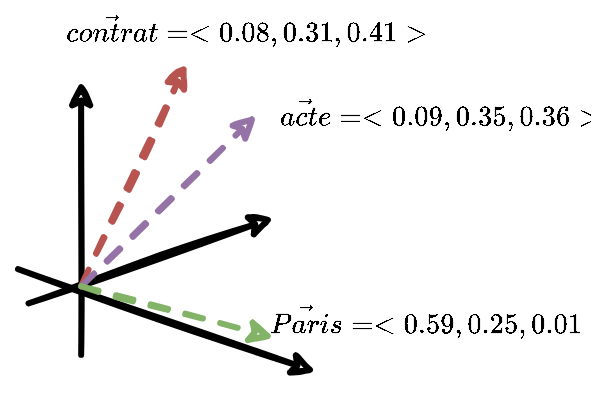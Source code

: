 <mxfile version="13.6.10" type="device"><diagram id="lUAGoaYBKW_GcpB7dw_S" name="Page-1"><mxGraphModel dx="1426" dy="803" grid="1" gridSize="10" guides="1" tooltips="1" connect="1" arrows="1" fold="1" page="1" pageScale="1" pageWidth="827" pageHeight="1169" math="1" shadow="0"><root><mxCell id="0"/><mxCell id="1" parent="0"/><mxCell id="FIlBn3mIHyVKd1hxE-nk-12" value="" style="group" vertex="1" connectable="0" parent="1"><mxGeometry x="244" y="260" width="286" height="180" as="geometry"/></mxCell><mxCell id="FIlBn3mIHyVKd1hxE-nk-1" value="" style="endArrow=classic;html=1;strokeWidth=3;sketch=1;" edge="1" parent="FIlBn3mIHyVKd1hxE-nk-12"><mxGeometry width="50" height="50" relative="1" as="geometry"><mxPoint x="31.583" y="171.429" as="sourcePoint"/><mxPoint x="31.583" y="34.286" as="targetPoint"/></mxGeometry></mxCell><mxCell id="FIlBn3mIHyVKd1hxE-nk-2" value="" style="endArrow=classic;html=1;strokeWidth=3;sketch=1;" edge="1" parent="FIlBn3mIHyVKd1hxE-nk-12"><mxGeometry width="50" height="50" relative="1" as="geometry"><mxPoint x="5.264" y="145.714" as="sourcePoint"/><mxPoint x="128.086" y="102.857" as="targetPoint"/></mxGeometry></mxCell><mxCell id="FIlBn3mIHyVKd1hxE-nk-3" value="" style="endArrow=classic;html=1;strokeWidth=3;sketch=1;" edge="1" parent="FIlBn3mIHyVKd1hxE-nk-12"><mxGeometry width="50" height="50" relative="1" as="geometry"><mxPoint y="128.571" as="sourcePoint"/><mxPoint x="149.141" y="180" as="targetPoint"/></mxGeometry></mxCell><mxCell id="FIlBn3mIHyVKd1hxE-nk-4" value="" style="endArrow=classic;html=1;strokeWidth=3;dashed=1;fillColor=#f8cecc;strokeColor=#b85450;sketch=1;" edge="1" parent="FIlBn3mIHyVKd1hxE-nk-12"><mxGeometry width="50" height="50" relative="1" as="geometry"><mxPoint x="31.583" y="137.143" as="sourcePoint"/><mxPoint x="84.221" y="25.714" as="targetPoint"/></mxGeometry></mxCell><mxCell id="FIlBn3mIHyVKd1hxE-nk-5" value="" style="endArrow=classic;html=1;strokeWidth=3;dashed=1;fillColor=#e1d5e7;strokeColor=#9673a6;sketch=1;" edge="1" parent="FIlBn3mIHyVKd1hxE-nk-12"><mxGeometry width="50" height="50" relative="1" as="geometry"><mxPoint x="31.583" y="137.143" as="sourcePoint"/><mxPoint x="119.313" y="51.429" as="targetPoint"/></mxGeometry></mxCell><mxCell id="FIlBn3mIHyVKd1hxE-nk-6" value="" style="endArrow=classic;html=1;strokeWidth=3;dashed=1;fillColor=#d5e8d4;strokeColor=#82b366;sketch=1;" edge="1" parent="FIlBn3mIHyVKd1hxE-nk-12"><mxGeometry width="50" height="50" relative="1" as="geometry"><mxPoint x="31.583" y="137.143" as="sourcePoint"/><mxPoint x="128.086" y="162.857" as="targetPoint"/></mxGeometry></mxCell><mxCell id="FIlBn3mIHyVKd1hxE-nk-8" value="&lt;div&gt;$$\vec{contrat} = &amp;lt;0.08, 0.31, 0.41&amp;gt;$$&lt;/div&gt;" style="text;html=1;strokeColor=none;fillColor=none;align=center;verticalAlign=middle;whiteSpace=wrap;rounded=0;sketch=1;" vertex="1" parent="FIlBn3mIHyVKd1hxE-nk-12"><mxGeometry x="40.356" width="149.141" height="17.143" as="geometry"/></mxCell><mxCell id="FIlBn3mIHyVKd1hxE-nk-9" value="&lt;div&gt;$$\vec{acte} = &amp;lt;0.09, 0.35, 0.36&amp;gt;$$&lt;/div&gt;" style="text;html=1;strokeColor=none;fillColor=none;align=center;verticalAlign=middle;whiteSpace=wrap;rounded=0;sketch=1;" vertex="1" parent="FIlBn3mIHyVKd1hxE-nk-12"><mxGeometry x="136.859" y="42.857" width="149.141" height="17.143" as="geometry"/></mxCell><mxCell id="FIlBn3mIHyVKd1hxE-nk-10" value="&lt;div&gt;$$\vec{Paris} = &amp;lt;0.59, 0.25, 0.01&amp;gt;$$&lt;/div&gt;" style="text;html=1;strokeColor=none;fillColor=none;align=center;verticalAlign=middle;whiteSpace=wrap;rounded=0;sketch=1;" vertex="1" parent="FIlBn3mIHyVKd1hxE-nk-12"><mxGeometry x="136.859" y="145.714" width="149.141" height="17.143" as="geometry"/></mxCell></root></mxGraphModel></diagram></mxfile>